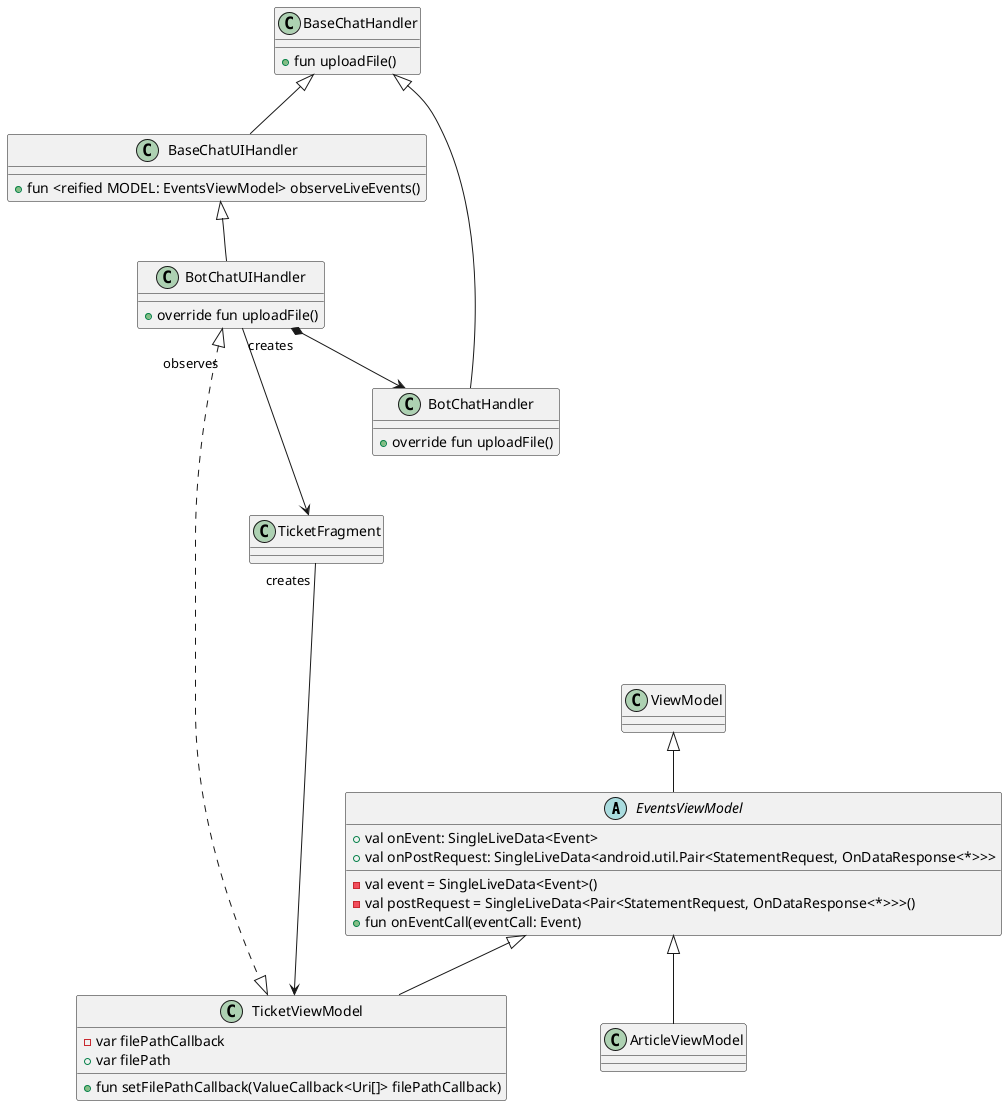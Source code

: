 @startuml Class EventsViewModel observation

abstract class EventsViewModel extends ViewModel {

   - val event = SingleLiveData<Event>()
   - val postRequest = SingleLiveData<Pair<StatementRequest, OnDataResponse<*>>>()


   + val onEvent: SingleLiveData<Event>
   + val onPostRequest: SingleLiveData<android.util.Pair<StatementRequest, OnDataResponse<*>>>

   + fun onEventCall(eventCall: Event)

}

class BaseChatHandler {
    + fun uploadFile()
}

class BaseChatUIHandler extends BaseChatHandler{
    + fun <reified MODEL: EventsViewModel> observeLiveEvents()
}

class TicketViewModel extends EventsViewModel {
    - var filePathCallback
    + var filePath
    + fun setFilePathCallback(ValueCallback<Uri[]> filePathCallback)
}


class ArticleViewModel extends EventsViewModel

BotChatUIHandler "creates" --down> TicketFragment
TicketFragment "creates" --down> TicketViewModel

BotChatUIHandler *--> BotChatHandler

class BotChatHandler extends BaseChatHandler {
    + override fun uploadFile()
}


class BotChatUIHandler extends BaseChatUIHandler {
    + override fun uploadFile()
}

BotChatUIHandler "\nobserves" <|-.-.-.-|>  TicketViewModel


@enduml